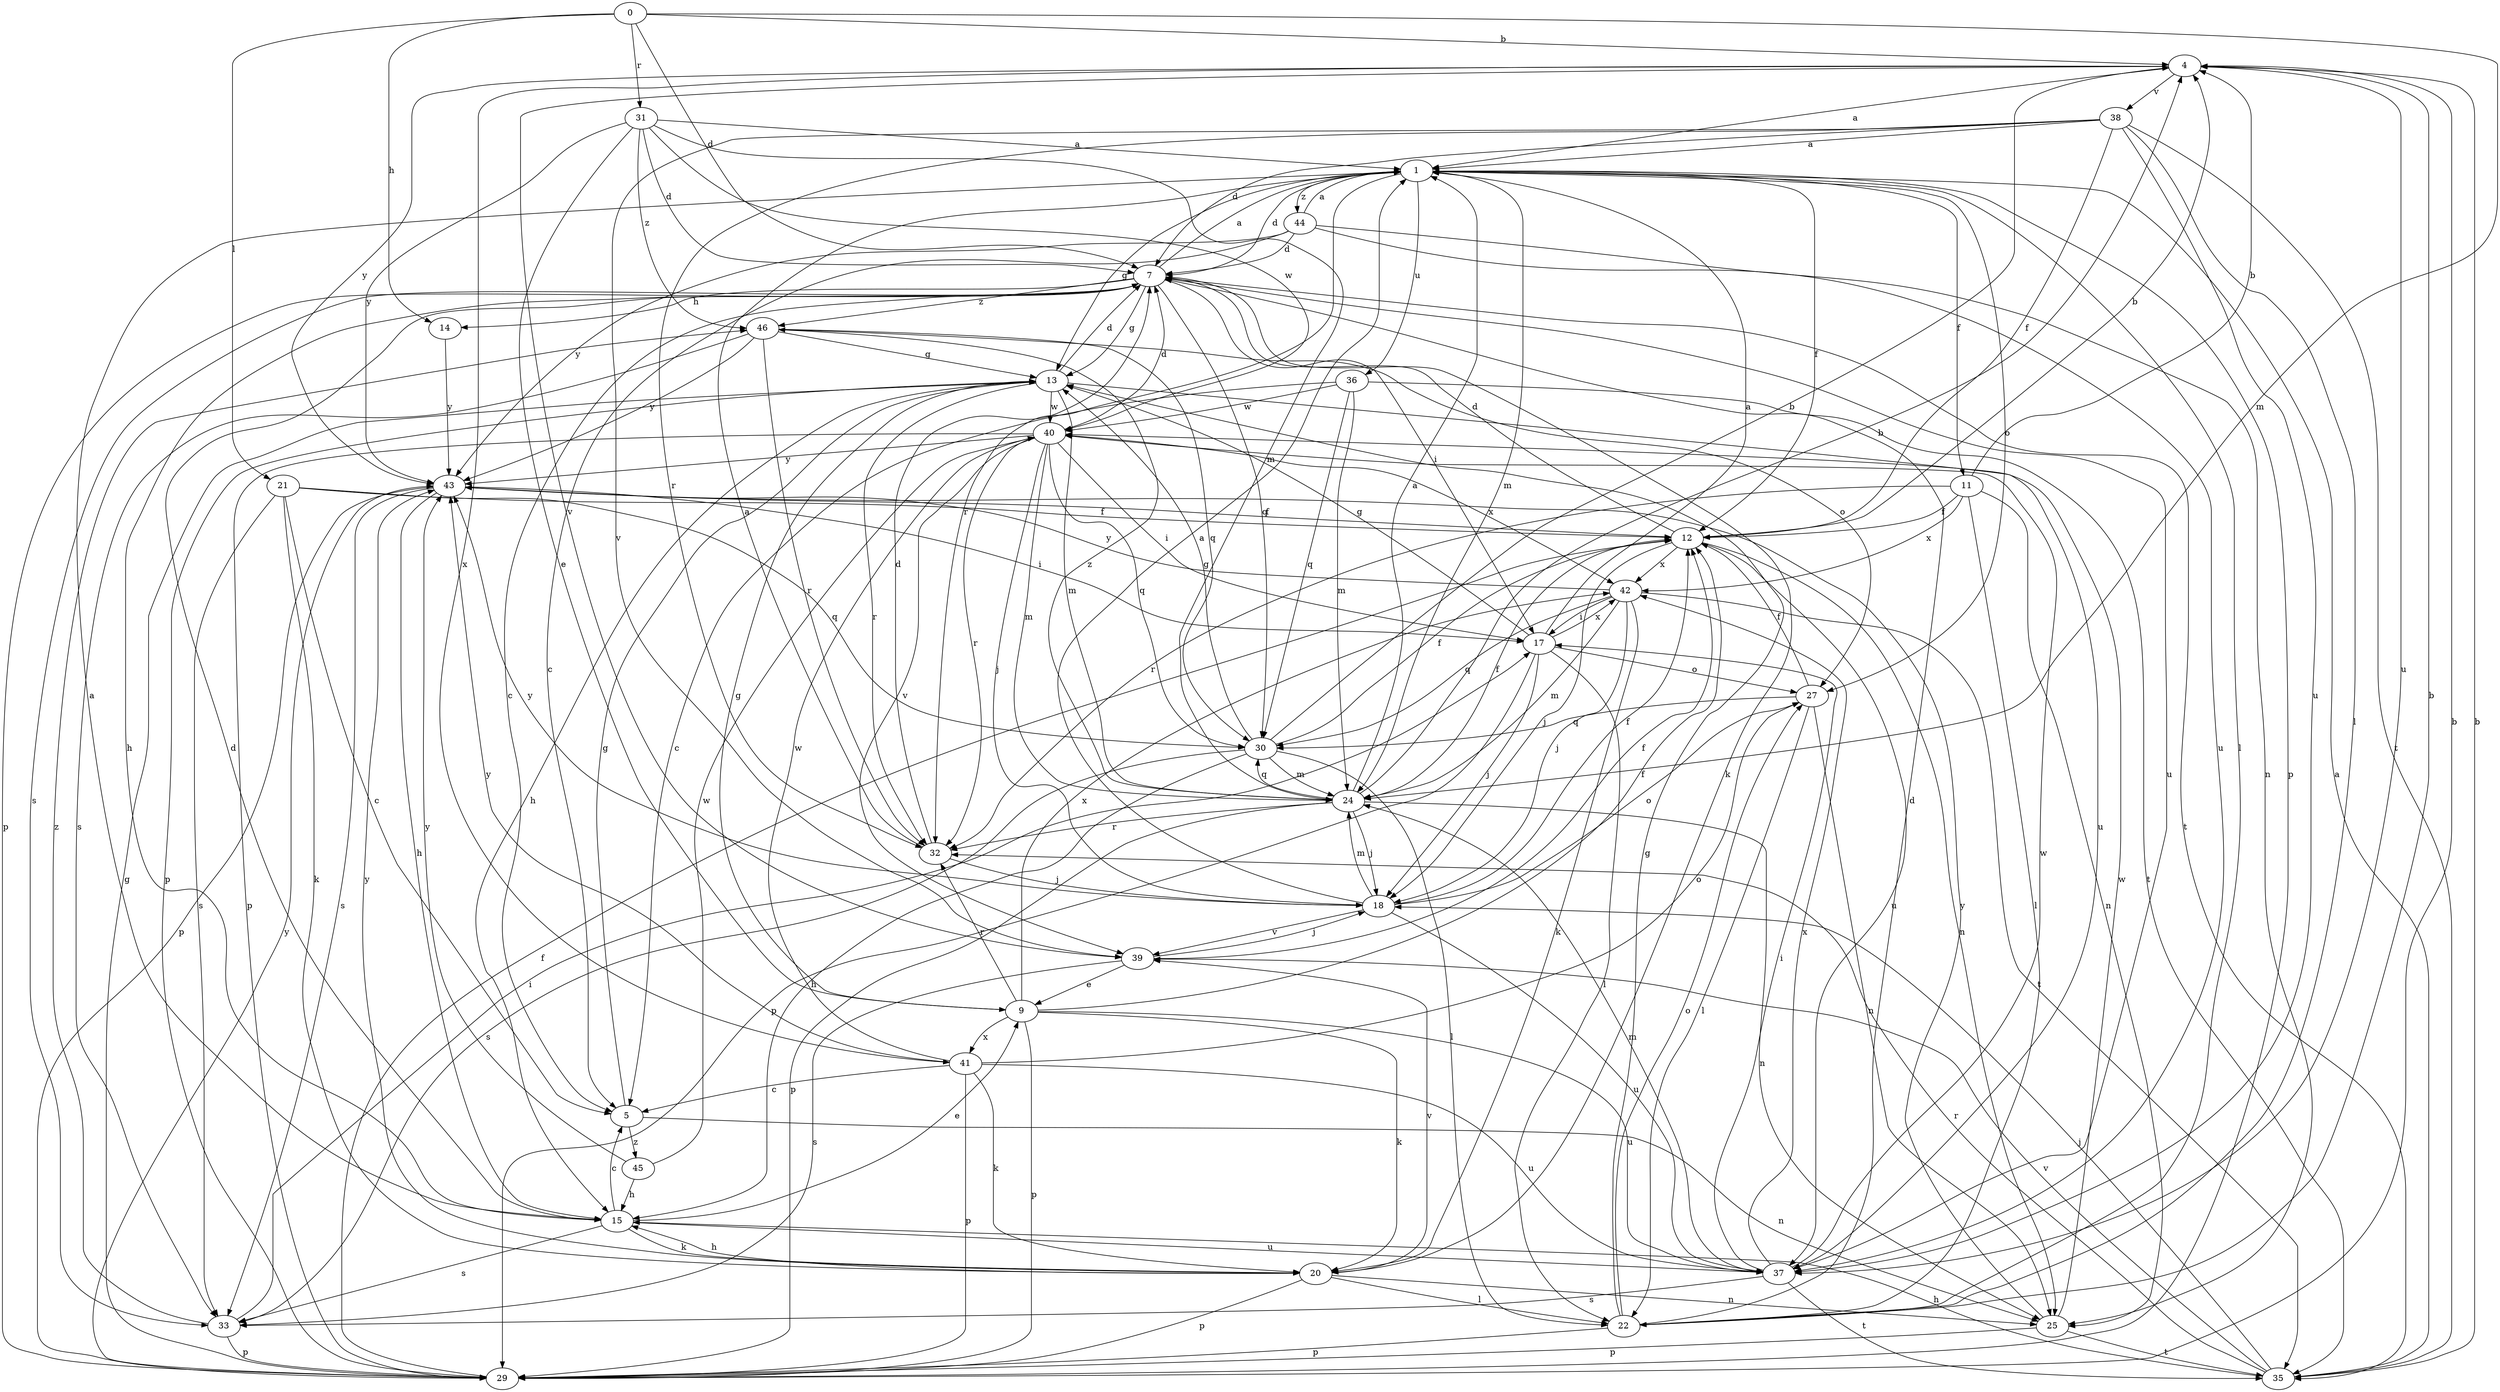 strict digraph  {
0;
1;
4;
5;
7;
9;
11;
12;
13;
14;
15;
17;
18;
20;
21;
22;
24;
25;
27;
29;
30;
31;
32;
33;
35;
36;
37;
38;
39;
40;
41;
42;
43;
44;
45;
46;
0 -> 4  [label=b];
0 -> 7  [label=d];
0 -> 14  [label=h];
0 -> 21  [label=l];
0 -> 24  [label=m];
0 -> 31  [label=r];
1 -> 7  [label=d];
1 -> 11  [label=f];
1 -> 12  [label=f];
1 -> 13  [label=g];
1 -> 22  [label=l];
1 -> 24  [label=m];
1 -> 27  [label=o];
1 -> 29  [label=p];
1 -> 32  [label=r];
1 -> 36  [label=u];
1 -> 44  [label=z];
4 -> 1  [label=a];
4 -> 37  [label=u];
4 -> 38  [label=v];
4 -> 39  [label=v];
4 -> 41  [label=x];
4 -> 43  [label=y];
5 -> 13  [label=g];
5 -> 25  [label=n];
5 -> 45  [label=z];
7 -> 1  [label=a];
7 -> 5  [label=c];
7 -> 13  [label=g];
7 -> 14  [label=h];
7 -> 15  [label=h];
7 -> 17  [label=i];
7 -> 20  [label=k];
7 -> 29  [label=p];
7 -> 30  [label=q];
7 -> 33  [label=s];
7 -> 35  [label=t];
7 -> 37  [label=u];
7 -> 46  [label=z];
9 -> 12  [label=f];
9 -> 13  [label=g];
9 -> 20  [label=k];
9 -> 29  [label=p];
9 -> 32  [label=r];
9 -> 37  [label=u];
9 -> 41  [label=x];
9 -> 42  [label=x];
11 -> 4  [label=b];
11 -> 12  [label=f];
11 -> 22  [label=l];
11 -> 25  [label=n];
11 -> 32  [label=r];
11 -> 42  [label=x];
12 -> 4  [label=b];
12 -> 7  [label=d];
12 -> 18  [label=j];
12 -> 25  [label=n];
12 -> 37  [label=u];
12 -> 42  [label=x];
13 -> 7  [label=d];
13 -> 15  [label=h];
13 -> 24  [label=m];
13 -> 29  [label=p];
13 -> 32  [label=r];
13 -> 37  [label=u];
13 -> 40  [label=w];
14 -> 43  [label=y];
15 -> 1  [label=a];
15 -> 5  [label=c];
15 -> 7  [label=d];
15 -> 9  [label=e];
15 -> 20  [label=k];
15 -> 33  [label=s];
15 -> 37  [label=u];
17 -> 1  [label=a];
17 -> 13  [label=g];
17 -> 18  [label=j];
17 -> 22  [label=l];
17 -> 27  [label=o];
17 -> 29  [label=p];
17 -> 42  [label=x];
18 -> 1  [label=a];
18 -> 12  [label=f];
18 -> 24  [label=m];
18 -> 27  [label=o];
18 -> 37  [label=u];
18 -> 39  [label=v];
18 -> 43  [label=y];
20 -> 15  [label=h];
20 -> 22  [label=l];
20 -> 25  [label=n];
20 -> 29  [label=p];
20 -> 39  [label=v];
20 -> 43  [label=y];
21 -> 5  [label=c];
21 -> 12  [label=f];
21 -> 20  [label=k];
21 -> 30  [label=q];
21 -> 33  [label=s];
22 -> 4  [label=b];
22 -> 7  [label=d];
22 -> 13  [label=g];
22 -> 27  [label=o];
22 -> 29  [label=p];
24 -> 1  [label=a];
24 -> 4  [label=b];
24 -> 12  [label=f];
24 -> 18  [label=j];
24 -> 25  [label=n];
24 -> 29  [label=p];
24 -> 30  [label=q];
24 -> 32  [label=r];
24 -> 46  [label=z];
25 -> 29  [label=p];
25 -> 35  [label=t];
25 -> 40  [label=w];
25 -> 43  [label=y];
27 -> 12  [label=f];
27 -> 22  [label=l];
27 -> 25  [label=n];
27 -> 30  [label=q];
29 -> 4  [label=b];
29 -> 12  [label=f];
29 -> 13  [label=g];
29 -> 43  [label=y];
30 -> 4  [label=b];
30 -> 12  [label=f];
30 -> 13  [label=g];
30 -> 15  [label=h];
30 -> 22  [label=l];
30 -> 24  [label=m];
30 -> 33  [label=s];
31 -> 1  [label=a];
31 -> 7  [label=d];
31 -> 9  [label=e];
31 -> 24  [label=m];
31 -> 40  [label=w];
31 -> 43  [label=y];
31 -> 46  [label=z];
32 -> 1  [label=a];
32 -> 7  [label=d];
32 -> 18  [label=j];
33 -> 17  [label=i];
33 -> 29  [label=p];
33 -> 46  [label=z];
35 -> 1  [label=a];
35 -> 4  [label=b];
35 -> 15  [label=h];
35 -> 18  [label=j];
35 -> 32  [label=r];
35 -> 39  [label=v];
36 -> 5  [label=c];
36 -> 24  [label=m];
36 -> 30  [label=q];
36 -> 35  [label=t];
36 -> 40  [label=w];
37 -> 17  [label=i];
37 -> 24  [label=m];
37 -> 33  [label=s];
37 -> 35  [label=t];
37 -> 40  [label=w];
37 -> 42  [label=x];
38 -> 1  [label=a];
38 -> 7  [label=d];
38 -> 12  [label=f];
38 -> 22  [label=l];
38 -> 32  [label=r];
38 -> 35  [label=t];
38 -> 37  [label=u];
38 -> 39  [label=v];
39 -> 9  [label=e];
39 -> 12  [label=f];
39 -> 18  [label=j];
39 -> 33  [label=s];
40 -> 7  [label=d];
40 -> 17  [label=i];
40 -> 18  [label=j];
40 -> 24  [label=m];
40 -> 29  [label=p];
40 -> 30  [label=q];
40 -> 32  [label=r];
40 -> 39  [label=v];
40 -> 42  [label=x];
40 -> 43  [label=y];
41 -> 5  [label=c];
41 -> 20  [label=k];
41 -> 27  [label=o];
41 -> 29  [label=p];
41 -> 37  [label=u];
41 -> 40  [label=w];
41 -> 43  [label=y];
42 -> 17  [label=i];
42 -> 18  [label=j];
42 -> 20  [label=k];
42 -> 24  [label=m];
42 -> 30  [label=q];
42 -> 35  [label=t];
42 -> 43  [label=y];
43 -> 12  [label=f];
43 -> 15  [label=h];
43 -> 17  [label=i];
43 -> 29  [label=p];
43 -> 33  [label=s];
44 -> 1  [label=a];
44 -> 5  [label=c];
44 -> 7  [label=d];
44 -> 25  [label=n];
44 -> 37  [label=u];
44 -> 43  [label=y];
45 -> 15  [label=h];
45 -> 40  [label=w];
45 -> 43  [label=y];
46 -> 13  [label=g];
46 -> 27  [label=o];
46 -> 30  [label=q];
46 -> 32  [label=r];
46 -> 33  [label=s];
46 -> 43  [label=y];
}
